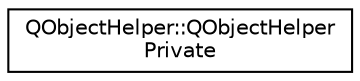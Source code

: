 digraph "类继承关系图"
{
  edge [fontname="Helvetica",fontsize="10",labelfontname="Helvetica",labelfontsize="10"];
  node [fontname="Helvetica",fontsize="10",shape=record];
  rankdir="LR";
  Node0 [label="QObjectHelper::QObjectHelper\lPrivate",height=0.2,width=0.4,color="black", fillcolor="white", style="filled",URL="$class_q_object_helper_1_1_q_object_helper_private.html",tooltip="Class used to convert QObject into QVariant and vivce-versa. During these operations only the class a..."];
}

